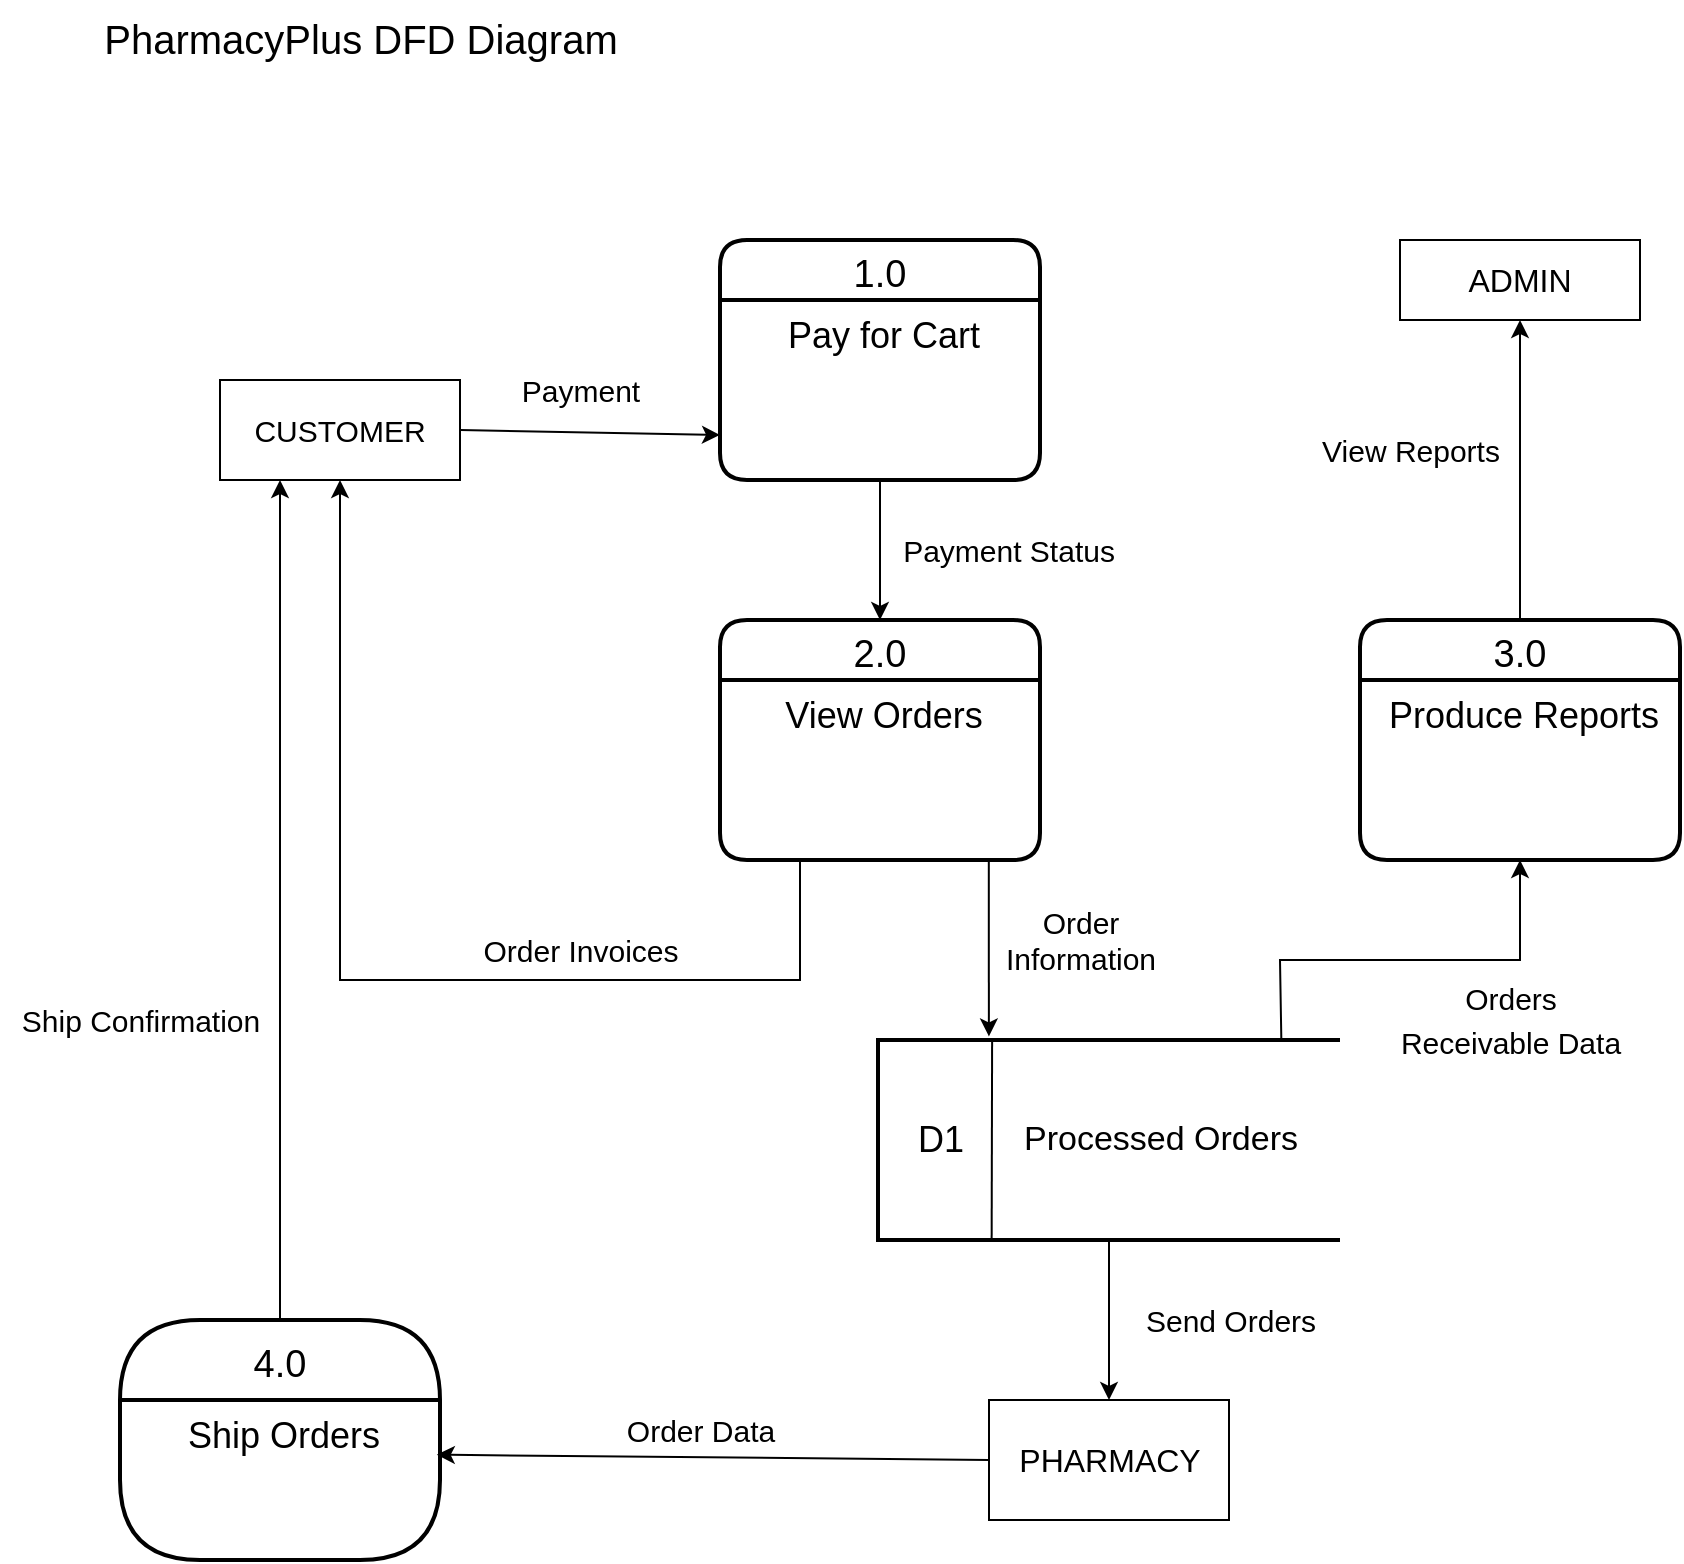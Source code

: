 <mxfile version="20.5.3" type="device"><diagram id="Af0YUAhIM8jOp0mGmQbG" name="DFD Diagram"><mxGraphModel dx="2547" dy="1175" grid="1" gridSize="10" guides="1" tooltips="1" connect="1" arrows="1" fold="1" page="1" pageScale="1" pageWidth="827" pageHeight="1169" math="0" shadow="0"><root><mxCell id="0"/><mxCell id="1" parent="0"/><mxCell id="a7t2seCyHwMSvrZmZV5d-1" value="&lt;font style=&quot;font-size: 15px;&quot;&gt;CUSTOMER&lt;/font&gt;" style="rounded=0;whiteSpace=wrap;html=1;" vertex="1" parent="1"><mxGeometry x="-700" y="220" width="120" height="50" as="geometry"/></mxCell><mxCell id="a7t2seCyHwMSvrZmZV5d-4" value="2.0" style="swimlane;childLayout=stackLayout;horizontal=1;startSize=30;horizontalStack=0;rounded=1;fontSize=19;fontStyle=0;strokeWidth=2;resizeParent=0;resizeLast=1;shadow=0;dashed=0;align=center;" vertex="1" parent="1"><mxGeometry x="-450" y="340" width="160" height="120" as="geometry"/></mxCell><mxCell id="a7t2seCyHwMSvrZmZV5d-5" value="View Orders" style="align=center;strokeColor=none;fillColor=none;spacingLeft=4;fontSize=18;verticalAlign=top;resizable=0;rotatable=0;part=1;" vertex="1" parent="a7t2seCyHwMSvrZmZV5d-4"><mxGeometry y="30" width="160" height="90" as="geometry"/></mxCell><mxCell id="a7t2seCyHwMSvrZmZV5d-7" value="" style="endArrow=classic;html=1;rounded=0;exitX=0.25;exitY=1;exitDx=0;exitDy=0;entryX=0.5;entryY=1;entryDx=0;entryDy=0;" edge="1" parent="1" source="a7t2seCyHwMSvrZmZV5d-5" target="a7t2seCyHwMSvrZmZV5d-1"><mxGeometry width="50" height="50" relative="1" as="geometry"><mxPoint x="-370" y="450" as="sourcePoint"/><mxPoint x="-320" y="400" as="targetPoint"/><Array as="points"><mxPoint x="-410" y="520"/><mxPoint x="-640" y="520"/></Array></mxGeometry></mxCell><mxCell id="a7t2seCyHwMSvrZmZV5d-8" value="&lt;font style=&quot;font-size: 15px;&quot;&gt;Payment&lt;/font&gt;" style="text;html=1;align=center;verticalAlign=middle;resizable=0;points=[];autosize=1;strokeColor=none;fillColor=none;" vertex="1" parent="1"><mxGeometry x="-560" y="210" width="80" height="30" as="geometry"/></mxCell><mxCell id="a7t2seCyHwMSvrZmZV5d-9" value="&lt;font style=&quot;font-size: 15px;&quot;&gt;Order Invoices&lt;/font&gt;" style="text;html=1;align=center;verticalAlign=middle;resizable=0;points=[];autosize=1;strokeColor=none;fillColor=none;" vertex="1" parent="1"><mxGeometry x="-580" y="490" width="120" height="30" as="geometry"/></mxCell><mxCell id="a7t2seCyHwMSvrZmZV5d-10" value="&lt;font style=&quot;font-size: 16px;&quot;&gt;ADMIN&lt;/font&gt;" style="rounded=0;whiteSpace=wrap;html=1;" vertex="1" parent="1"><mxGeometry x="-110" y="150" width="120" height="40" as="geometry"/></mxCell><mxCell id="a7t2seCyHwMSvrZmZV5d-12" value="" style="endArrow=classic;html=1;rounded=0;exitX=0.84;exitY=1;exitDx=0;exitDy=0;entryX=0.24;entryY=-0.018;entryDx=0;entryDy=0;entryPerimeter=0;exitPerimeter=0;" edge="1" parent="1" source="a7t2seCyHwMSvrZmZV5d-5" target="a7t2seCyHwMSvrZmZV5d-16"><mxGeometry width="50" height="50" relative="1" as="geometry"><mxPoint x="-390" y="410" as="sourcePoint"/><mxPoint x="-356.8" y="510" as="targetPoint"/></mxGeometry></mxCell><mxCell id="a7t2seCyHwMSvrZmZV5d-16" value="" style="strokeWidth=2;html=1;shape=mxgraph.flowchart.annotation_1;align=left;pointerEvents=1;" vertex="1" parent="1"><mxGeometry x="-371" y="550" width="231" height="100" as="geometry"/></mxCell><mxCell id="a7t2seCyHwMSvrZmZV5d-18" value="" style="endArrow=none;html=1;rounded=0;exitX=0.246;exitY=1.007;exitDx=0;exitDy=0;exitPerimeter=0;entryX=0.247;entryY=0;entryDx=0;entryDy=0;entryPerimeter=0;" edge="1" parent="1" source="a7t2seCyHwMSvrZmZV5d-16" target="a7t2seCyHwMSvrZmZV5d-16"><mxGeometry width="50" height="50" relative="1" as="geometry"><mxPoint x="-390" y="470" as="sourcePoint"/><mxPoint x="-340" y="420" as="targetPoint"/></mxGeometry></mxCell><mxCell id="a7t2seCyHwMSvrZmZV5d-19" value="&lt;font style=&quot;font-size: 18px;&quot;&gt;D1&lt;/font&gt;" style="text;html=1;align=center;verticalAlign=middle;resizable=0;points=[];autosize=1;strokeColor=none;fillColor=none;" vertex="1" parent="1"><mxGeometry x="-365" y="580" width="50" height="40" as="geometry"/></mxCell><mxCell id="a7t2seCyHwMSvrZmZV5d-20" value="&lt;font style=&quot;font-size: 15px;&quot;&gt;Order &lt;br&gt;Information&lt;/font&gt;" style="text;html=1;align=center;verticalAlign=middle;resizable=0;points=[];autosize=1;strokeColor=none;fillColor=none;" vertex="1" parent="1"><mxGeometry x="-320" y="475" width="100" height="50" as="geometry"/></mxCell><mxCell id="a7t2seCyHwMSvrZmZV5d-21" value="&lt;font style=&quot;font-size: 17px;&quot;&gt;Processed Orders&lt;/font&gt;" style="text;html=1;align=center;verticalAlign=middle;resizable=0;points=[];autosize=1;strokeColor=none;fillColor=none;" vertex="1" parent="1"><mxGeometry x="-310" y="585" width="160" height="30" as="geometry"/></mxCell><mxCell id="a7t2seCyHwMSvrZmZV5d-22" value="3.0" style="swimlane;childLayout=stackLayout;horizontal=1;startSize=30;horizontalStack=0;rounded=1;fontSize=19;fontStyle=0;strokeWidth=2;resizeParent=0;resizeLast=1;shadow=0;dashed=0;align=center;" vertex="1" parent="1"><mxGeometry x="-130" y="340" width="160" height="120" as="geometry"/></mxCell><mxCell id="a7t2seCyHwMSvrZmZV5d-23" value="Produce Reports" style="align=center;strokeColor=none;fillColor=none;spacingLeft=4;fontSize=18;verticalAlign=top;resizable=0;rotatable=0;part=1;" vertex="1" parent="a7t2seCyHwMSvrZmZV5d-22"><mxGeometry y="30" width="160" height="90" as="geometry"/></mxCell><mxCell id="a7t2seCyHwMSvrZmZV5d-24" value="" style="endArrow=classic;html=1;rounded=0;exitX=0.873;exitY=-0.003;exitDx=0;exitDy=0;exitPerimeter=0;entryX=0.5;entryY=1;entryDx=0;entryDy=0;" edge="1" parent="1" source="a7t2seCyHwMSvrZmZV5d-16" target="a7t2seCyHwMSvrZmZV5d-23"><mxGeometry width="50" height="50" relative="1" as="geometry"><mxPoint x="-310" y="460" as="sourcePoint"/><mxPoint x="-260" y="410" as="targetPoint"/><Array as="points"><mxPoint x="-170" y="510"/><mxPoint x="-50" y="510"/></Array></mxGeometry></mxCell><mxCell id="a7t2seCyHwMSvrZmZV5d-25" value="" style="endArrow=classic;html=1;rounded=0;exitX=0.5;exitY=0;exitDx=0;exitDy=0;entryX=0.5;entryY=1;entryDx=0;entryDy=0;" edge="1" parent="1" source="a7t2seCyHwMSvrZmZV5d-22" target="a7t2seCyHwMSvrZmZV5d-10"><mxGeometry width="50" height="50" relative="1" as="geometry"><mxPoint x="-370" y="380" as="sourcePoint"/><mxPoint x="-320" y="330" as="targetPoint"/></mxGeometry></mxCell><mxCell id="a7t2seCyHwMSvrZmZV5d-28" value="&lt;font style=&quot;font-size: 15px;&quot;&gt;View Reports&lt;/font&gt;" style="text;html=1;align=center;verticalAlign=middle;resizable=0;points=[];autosize=1;strokeColor=none;fillColor=none;" vertex="1" parent="1"><mxGeometry x="-160" y="240" width="110" height="30" as="geometry"/></mxCell><mxCell id="a7t2seCyHwMSvrZmZV5d-29" value="&lt;font style=&quot;font-size: 16px;&quot;&gt;PHARMACY&lt;/font&gt;" style="rounded=0;whiteSpace=wrap;html=1;" vertex="1" parent="1"><mxGeometry x="-315.5" y="730" width="120" height="60" as="geometry"/></mxCell><mxCell id="a7t2seCyHwMSvrZmZV5d-30" value="" style="endArrow=classic;html=1;rounded=0;exitX=0.5;exitY=1;exitDx=0;exitDy=0;exitPerimeter=0;entryX=0.5;entryY=0;entryDx=0;entryDy=0;" edge="1" parent="1" source="a7t2seCyHwMSvrZmZV5d-16" target="a7t2seCyHwMSvrZmZV5d-29"><mxGeometry width="50" height="50" relative="1" as="geometry"><mxPoint x="-480" y="710" as="sourcePoint"/><mxPoint x="-430" y="660" as="targetPoint"/></mxGeometry></mxCell><mxCell id="a7t2seCyHwMSvrZmZV5d-31" value="4.0" style="swimlane;childLayout=stackLayout;horizontal=1;startSize=40;horizontalStack=0;rounded=1;fontSize=19;fontStyle=0;strokeWidth=2;resizeParent=0;resizeLast=1;shadow=0;dashed=0;align=center;fillColor=#FFFFFF;arcSize=50;" vertex="1" parent="1"><mxGeometry x="-750" y="690" width="160" height="120" as="geometry"/></mxCell><mxCell id="a7t2seCyHwMSvrZmZV5d-32" value="Ship Orders" style="align=center;strokeColor=none;fillColor=none;spacingLeft=4;fontSize=18;verticalAlign=top;resizable=0;rotatable=0;part=1;" vertex="1" parent="a7t2seCyHwMSvrZmZV5d-31"><mxGeometry y="40" width="160" height="80" as="geometry"/></mxCell><mxCell id="a7t2seCyHwMSvrZmZV5d-33" value="" style="endArrow=classic;html=1;rounded=0;exitX=0;exitY=0.5;exitDx=0;exitDy=0;entryX=0.99;entryY=0.342;entryDx=0;entryDy=0;entryPerimeter=0;" edge="1" parent="1" source="a7t2seCyHwMSvrZmZV5d-29" target="a7t2seCyHwMSvrZmZV5d-32"><mxGeometry width="50" height="50" relative="1" as="geometry"><mxPoint x="-530" y="750" as="sourcePoint"/><mxPoint x="-510" y="740" as="targetPoint"/></mxGeometry></mxCell><mxCell id="a7t2seCyHwMSvrZmZV5d-34" value="" style="endArrow=classic;html=1;rounded=0;exitX=0.5;exitY=0;exitDx=0;exitDy=0;entryX=0.25;entryY=1;entryDx=0;entryDy=0;" edge="1" parent="1" source="a7t2seCyHwMSvrZmZV5d-31" target="a7t2seCyHwMSvrZmZV5d-1"><mxGeometry width="50" height="50" relative="1" as="geometry"><mxPoint x="-660" y="630" as="sourcePoint"/><mxPoint x="-610" y="580" as="targetPoint"/></mxGeometry></mxCell><mxCell id="a7t2seCyHwMSvrZmZV5d-35" value="&lt;font style=&quot;font-size: 15px;&quot;&gt;Send Orders&lt;/font&gt;" style="text;html=1;align=center;verticalAlign=middle;resizable=0;points=[];autosize=1;strokeColor=none;fillColor=none;" vertex="1" parent="1"><mxGeometry x="-250" y="675" width="110" height="30" as="geometry"/></mxCell><mxCell id="a7t2seCyHwMSvrZmZV5d-37" value="&lt;font style=&quot;font-size: 15px;&quot;&gt;Order Data&lt;/font&gt;" style="text;html=1;align=center;verticalAlign=middle;resizable=0;points=[];autosize=1;strokeColor=none;fillColor=none;" vertex="1" parent="1"><mxGeometry x="-510" y="730" width="100" height="30" as="geometry"/></mxCell><mxCell id="a7t2seCyHwMSvrZmZV5d-38" value="&lt;font style=&quot;font-size: 15px;&quot;&gt;Ship Confirmation&lt;/font&gt;" style="text;html=1;align=center;verticalAlign=middle;resizable=0;points=[];autosize=1;strokeColor=none;fillColor=none;" vertex="1" parent="1"><mxGeometry x="-810" y="525" width="140" height="30" as="geometry"/></mxCell><mxCell id="a7t2seCyHwMSvrZmZV5d-40" value="1.0" style="swimlane;childLayout=stackLayout;horizontal=1;startSize=30;horizontalStack=0;rounded=1;fontSize=19;fontStyle=0;strokeWidth=2;resizeParent=0;resizeLast=1;shadow=0;dashed=0;align=center;" vertex="1" parent="1"><mxGeometry x="-450" y="150" width="160" height="120" as="geometry"/></mxCell><mxCell id="a7t2seCyHwMSvrZmZV5d-41" value="Pay for Cart" style="align=center;strokeColor=none;fillColor=none;spacingLeft=4;fontSize=18;verticalAlign=top;resizable=0;rotatable=0;part=1;" vertex="1" parent="a7t2seCyHwMSvrZmZV5d-40"><mxGeometry y="30" width="160" height="90" as="geometry"/></mxCell><mxCell id="a7t2seCyHwMSvrZmZV5d-42" value="" style="endArrow=classic;html=1;rounded=0;exitX=0.5;exitY=1;exitDx=0;exitDy=0;entryX=0.5;entryY=0;entryDx=0;entryDy=0;" edge="1" parent="1" source="a7t2seCyHwMSvrZmZV5d-41" target="a7t2seCyHwMSvrZmZV5d-4"><mxGeometry width="50" height="50" relative="1" as="geometry"><mxPoint x="-370" y="320" as="sourcePoint"/><mxPoint x="-310" y="270" as="targetPoint"/></mxGeometry></mxCell><mxCell id="a7t2seCyHwMSvrZmZV5d-43" value="&lt;font style=&quot;font-size: 15px;&quot;&gt;Payment Status&lt;/font&gt;" style="text;html=1;align=center;verticalAlign=middle;resizable=0;points=[];autosize=1;strokeColor=none;fillColor=none;" vertex="1" parent="1"><mxGeometry x="-371" y="290" width="130" height="30" as="geometry"/></mxCell><mxCell id="a7t2seCyHwMSvrZmZV5d-47" value="" style="endArrow=classic;html=1;rounded=0;fontSize=15;exitX=1;exitY=0.5;exitDx=0;exitDy=0;entryX=0;entryY=0.75;entryDx=0;entryDy=0;" edge="1" parent="1" source="a7t2seCyHwMSvrZmZV5d-1" target="a7t2seCyHwMSvrZmZV5d-41"><mxGeometry width="50" height="50" relative="1" as="geometry"><mxPoint x="-430" y="350" as="sourcePoint"/><mxPoint x="-380" y="300" as="targetPoint"/></mxGeometry></mxCell><mxCell id="a7t2seCyHwMSvrZmZV5d-49" value="&lt;font style=&quot;font-size: 15px;&quot;&gt;Orders &lt;br&gt;Receivable Data&lt;/font&gt;" style="text;html=1;align=center;verticalAlign=middle;resizable=0;points=[];autosize=1;strokeColor=none;fillColor=none;fontSize=18;" vertex="1" parent="1"><mxGeometry x="-120" y="510" width="130" height="60" as="geometry"/></mxCell><mxCell id="a7t2seCyHwMSvrZmZV5d-51" value="&lt;span style=&quot;font-size: 20px;&quot;&gt;PharmacyPlus DFD Diagram&lt;/span&gt;" style="text;html=1;align=center;verticalAlign=middle;resizable=0;points=[];autosize=1;strokeColor=none;fillColor=none;fontSize=17;" vertex="1" parent="1"><mxGeometry x="-770" y="30" width="280" height="40" as="geometry"/></mxCell></root></mxGraphModel></diagram></mxfile>